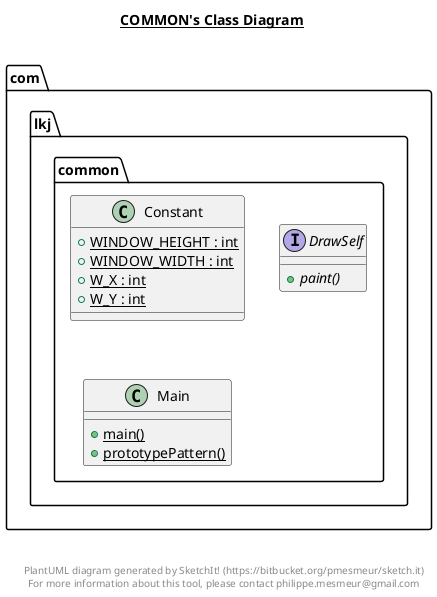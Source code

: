 @startuml

title __COMMON's Class Diagram__\n

  namespace com.lkj.common {
    class com.lkj.common.Constant {
        {static} + WINDOW_HEIGHT : int
        {static} + WINDOW_WIDTH : int
        {static} + W_X : int
        {static} + W_Y : int
    }
  }
  

  namespace com.lkj.common {
    interface com.lkj.common.DrawSelf {
        {abstract} + paint()
    }
  }
  

  namespace com.lkj.common {
    class com.lkj.common.Main {
        {static} + main()
        {static} + prototypePattern()
    }
  }
  



right footer


PlantUML diagram generated by SketchIt! (https://bitbucket.org/pmesmeur/sketch.it)
For more information about this tool, please contact philippe.mesmeur@gmail.com
endfooter

@enduml
